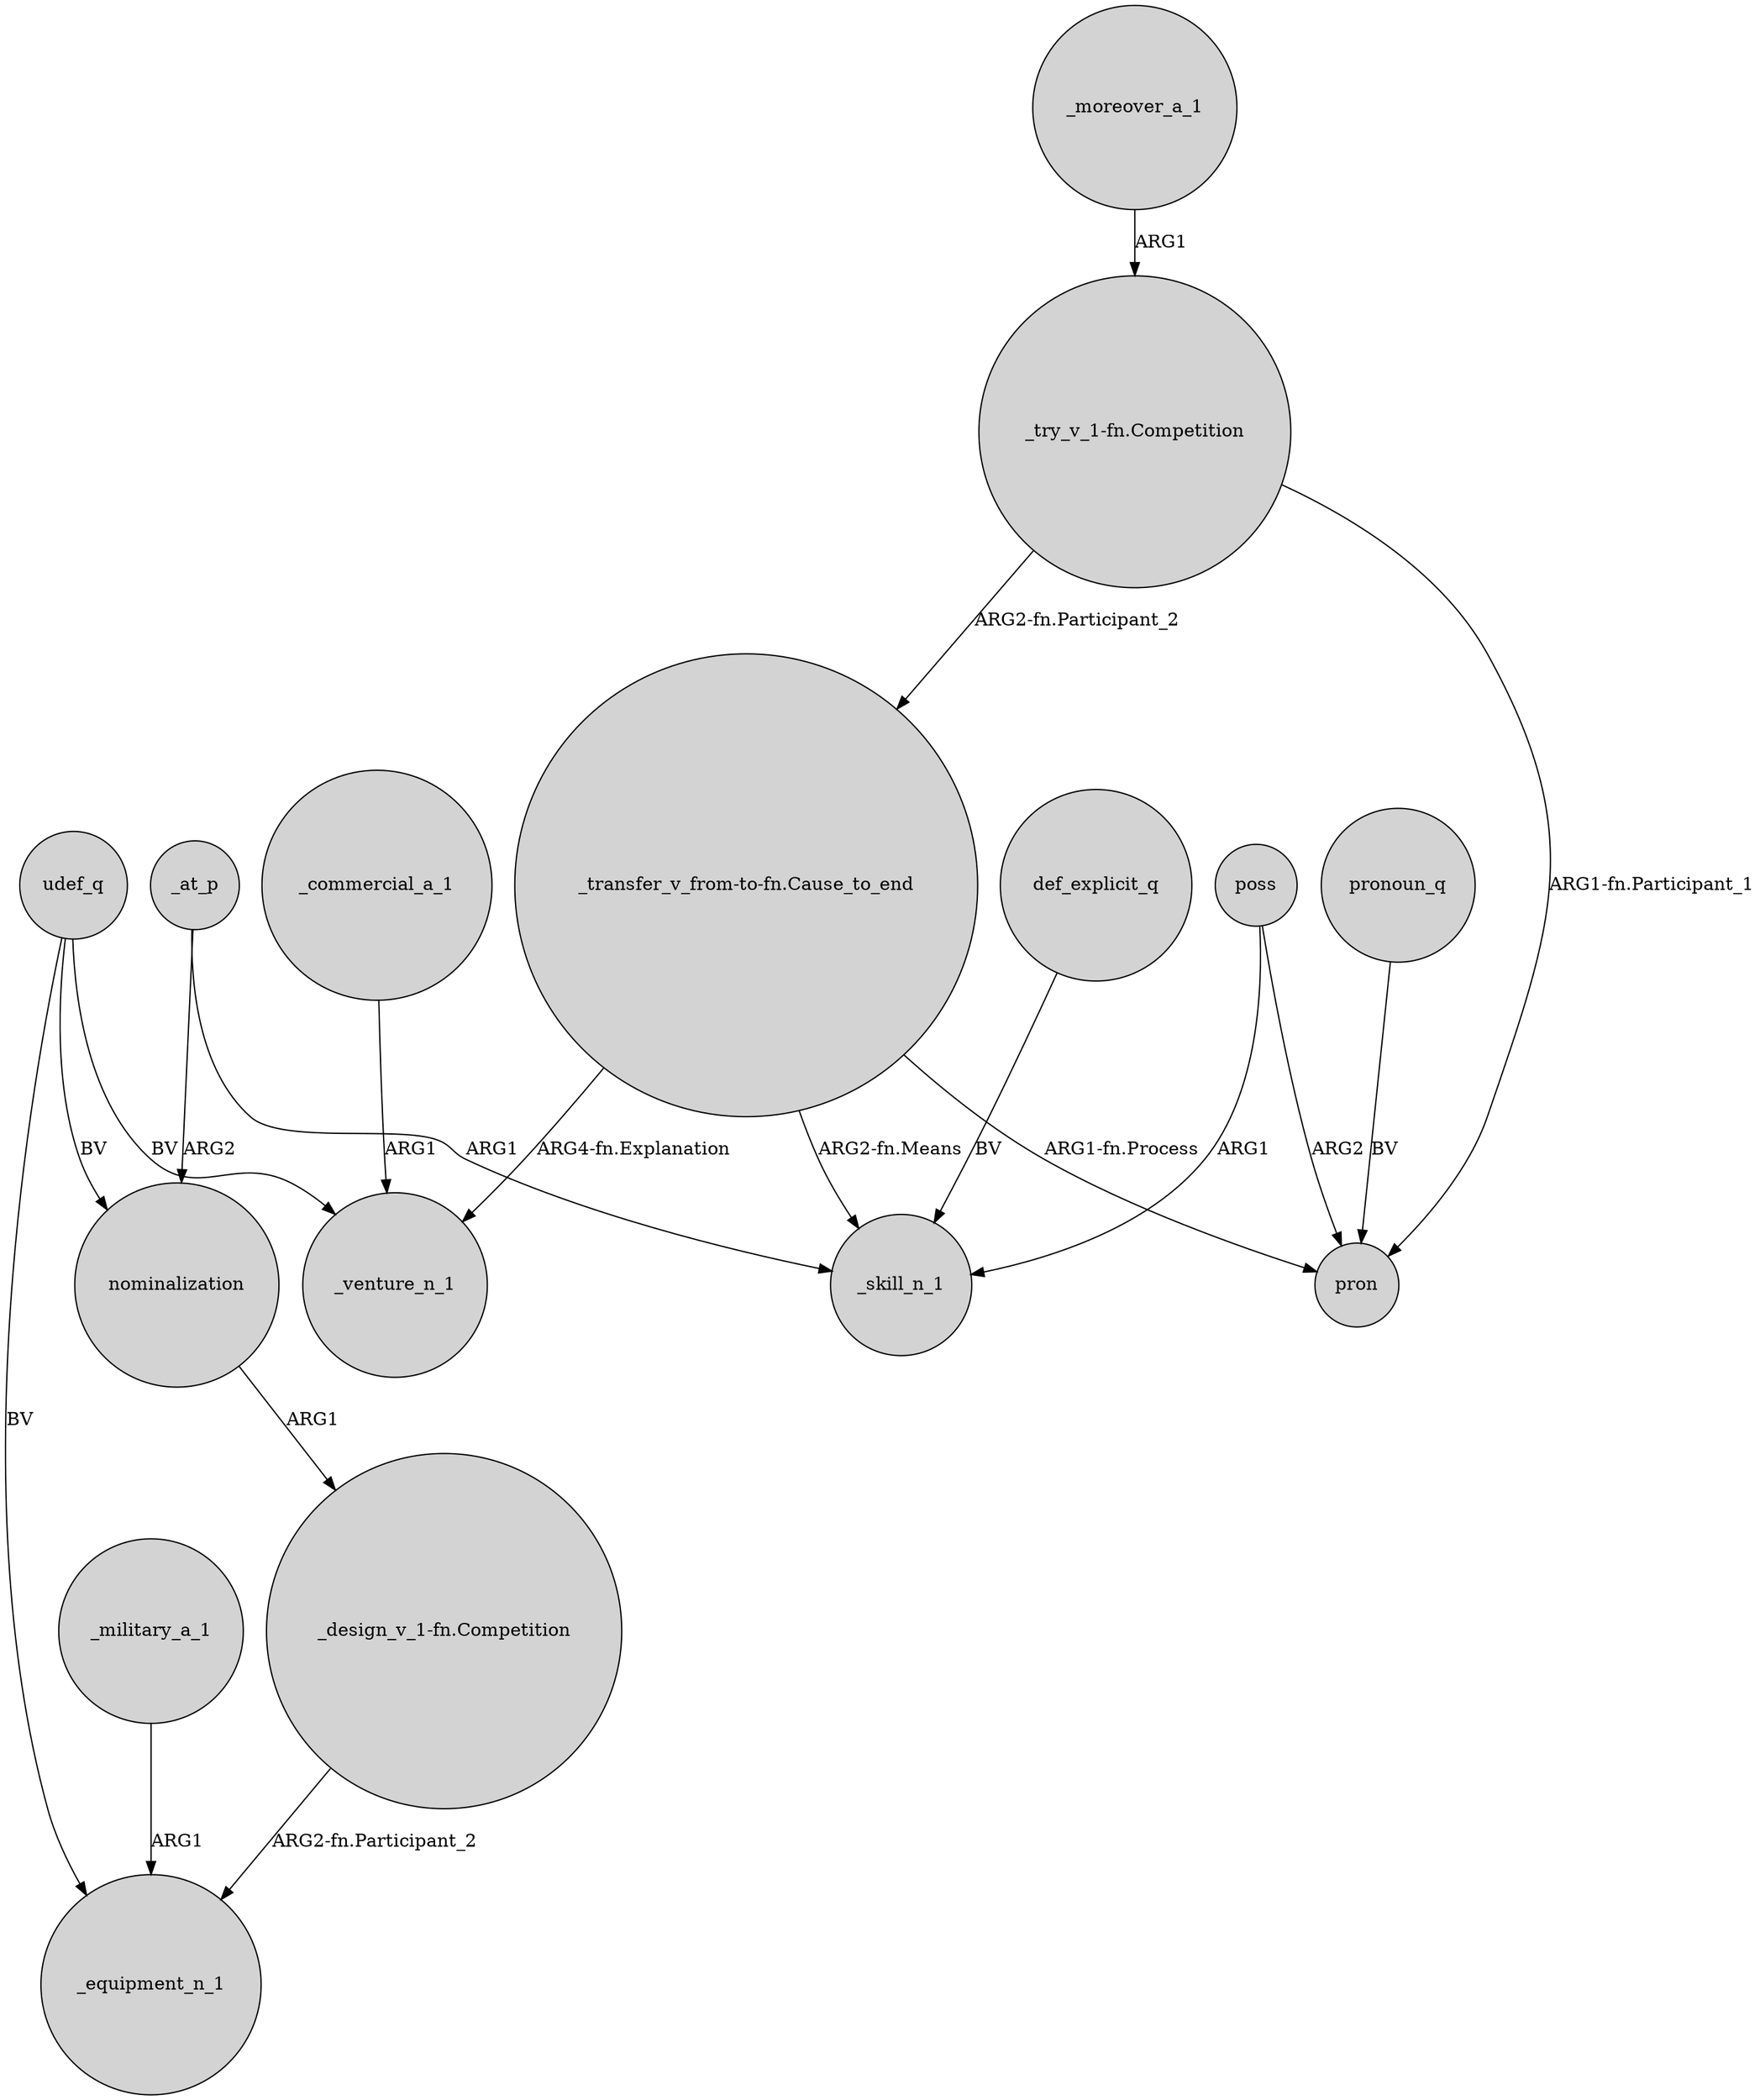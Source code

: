 digraph {
	node [shape=circle style=filled]
	udef_q -> _equipment_n_1 [label=BV]
	_at_p -> nominalization [label=ARG2]
	"_try_v_1-fn.Competition" -> pron [label="ARG1-fn.Participant_1"]
	udef_q -> nominalization [label=BV]
	"_transfer_v_from-to-fn.Cause_to_end" -> pron [label="ARG1-fn.Process"]
	"_transfer_v_from-to-fn.Cause_to_end" -> _skill_n_1 [label="ARG2-fn.Means"]
	_military_a_1 -> _equipment_n_1 [label=ARG1]
	pronoun_q -> pron [label=BV]
	_at_p -> _skill_n_1 [label=ARG1]
	poss -> pron [label=ARG2]
	"_design_v_1-fn.Competition" -> _equipment_n_1 [label="ARG2-fn.Participant_2"]
	_moreover_a_1 -> "_try_v_1-fn.Competition" [label=ARG1]
	_commercial_a_1 -> _venture_n_1 [label=ARG1]
	"_try_v_1-fn.Competition" -> "_transfer_v_from-to-fn.Cause_to_end" [label="ARG2-fn.Participant_2"]
	"_transfer_v_from-to-fn.Cause_to_end" -> _venture_n_1 [label="ARG4-fn.Explanation"]
	udef_q -> _venture_n_1 [label=BV]
	def_explicit_q -> _skill_n_1 [label=BV]
	poss -> _skill_n_1 [label=ARG1]
	nominalization -> "_design_v_1-fn.Competition" [label=ARG1]
}
